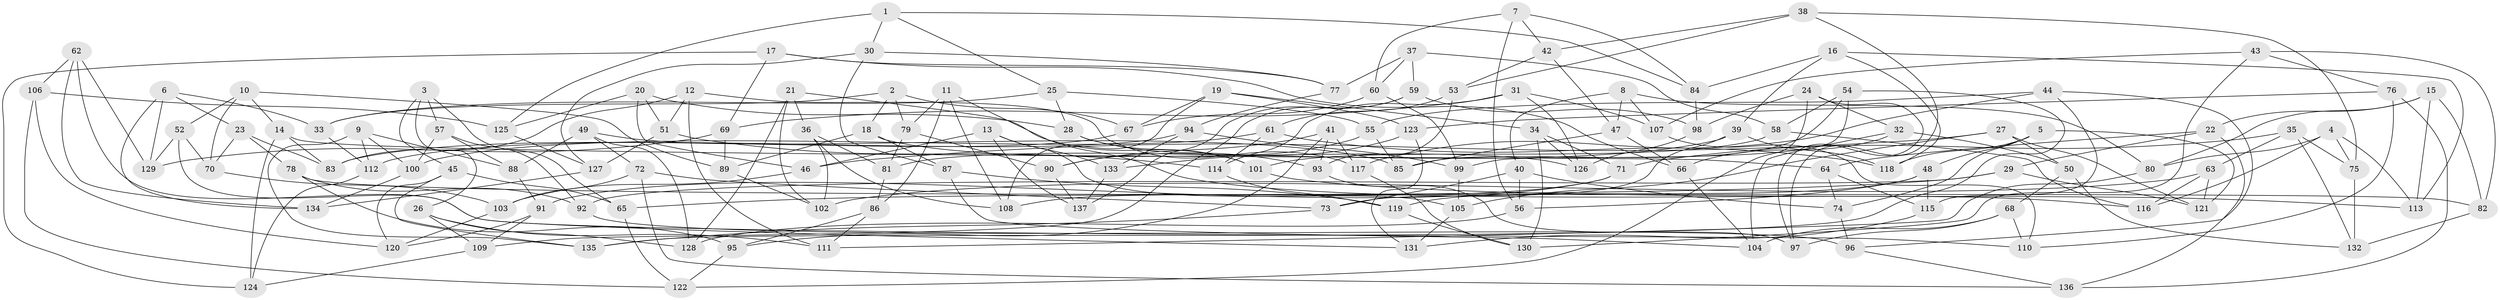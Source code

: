 // Generated by graph-tools (version 1.1) at 2025/26/03/09/25 03:26:58]
// undirected, 137 vertices, 274 edges
graph export_dot {
graph [start="1"]
  node [color=gray90,style=filled];
  1;
  2;
  3;
  4;
  5;
  6;
  7;
  8;
  9;
  10;
  11;
  12;
  13;
  14;
  15;
  16;
  17;
  18;
  19;
  20;
  21;
  22;
  23;
  24;
  25;
  26;
  27;
  28;
  29;
  30;
  31;
  32;
  33;
  34;
  35;
  36;
  37;
  38;
  39;
  40;
  41;
  42;
  43;
  44;
  45;
  46;
  47;
  48;
  49;
  50;
  51;
  52;
  53;
  54;
  55;
  56;
  57;
  58;
  59;
  60;
  61;
  62;
  63;
  64;
  65;
  66;
  67;
  68;
  69;
  70;
  71;
  72;
  73;
  74;
  75;
  76;
  77;
  78;
  79;
  80;
  81;
  82;
  83;
  84;
  85;
  86;
  87;
  88;
  89;
  90;
  91;
  92;
  93;
  94;
  95;
  96;
  97;
  98;
  99;
  100;
  101;
  102;
  103;
  104;
  105;
  106;
  107;
  108;
  109;
  110;
  111;
  112;
  113;
  114;
  115;
  116;
  117;
  118;
  119;
  120;
  121;
  122;
  123;
  124;
  125;
  126;
  127;
  128;
  129;
  130;
  131;
  132;
  133;
  134;
  135;
  136;
  137;
  1 -- 84;
  1 -- 30;
  1 -- 125;
  1 -- 25;
  2 -- 67;
  2 -- 79;
  2 -- 18;
  2 -- 33;
  3 -- 57;
  3 -- 65;
  3 -- 26;
  3 -- 45;
  4 -- 113;
  4 -- 75;
  4 -- 80;
  4 -- 116;
  5 -- 48;
  5 -- 74;
  5 -- 121;
  5 -- 118;
  6 -- 23;
  6 -- 33;
  6 -- 129;
  6 -- 134;
  7 -- 60;
  7 -- 56;
  7 -- 42;
  7 -- 84;
  8 -- 107;
  8 -- 40;
  8 -- 80;
  8 -- 47;
  9 -- 88;
  9 -- 135;
  9 -- 100;
  9 -- 112;
  10 -- 89;
  10 -- 14;
  10 -- 70;
  10 -- 52;
  11 -- 79;
  11 -- 86;
  11 -- 108;
  11 -- 116;
  12 -- 83;
  12 -- 111;
  12 -- 117;
  12 -- 51;
  13 -- 46;
  13 -- 137;
  13 -- 105;
  13 -- 133;
  14 -- 64;
  14 -- 124;
  14 -- 83;
  15 -- 82;
  15 -- 22;
  15 -- 80;
  15 -- 113;
  16 -- 84;
  16 -- 118;
  16 -- 39;
  16 -- 113;
  17 -- 124;
  17 -- 69;
  17 -- 77;
  17 -- 66;
  18 -- 87;
  18 -- 89;
  18 -- 126;
  19 -- 108;
  19 -- 34;
  19 -- 67;
  19 -- 123;
  20 -- 28;
  20 -- 125;
  20 -- 46;
  20 -- 51;
  21 -- 102;
  21 -- 101;
  21 -- 128;
  21 -- 36;
  22 -- 29;
  22 -- 136;
  22 -- 64;
  23 -- 83;
  23 -- 70;
  23 -- 78;
  24 -- 97;
  24 -- 32;
  24 -- 98;
  24 -- 122;
  25 -- 28;
  25 -- 33;
  25 -- 55;
  26 -- 128;
  26 -- 109;
  26 -- 111;
  27 -- 121;
  27 -- 105;
  27 -- 50;
  27 -- 46;
  28 -- 93;
  28 -- 101;
  29 -- 65;
  29 -- 121;
  29 -- 92;
  30 -- 127;
  30 -- 87;
  30 -- 77;
  31 -- 69;
  31 -- 107;
  31 -- 126;
  31 -- 114;
  32 -- 66;
  32 -- 50;
  32 -- 104;
  33 -- 112;
  34 -- 71;
  34 -- 126;
  34 -- 130;
  35 -- 63;
  35 -- 75;
  35 -- 71;
  35 -- 132;
  36 -- 81;
  36 -- 102;
  36 -- 108;
  37 -- 58;
  37 -- 60;
  37 -- 77;
  37 -- 59;
  38 -- 53;
  38 -- 97;
  38 -- 42;
  38 -- 75;
  39 -- 81;
  39 -- 73;
  39 -- 118;
  40 -- 56;
  40 -- 73;
  40 -- 74;
  41 -- 93;
  41 -- 95;
  41 -- 90;
  41 -- 117;
  42 -- 53;
  42 -- 47;
  43 -- 82;
  43 -- 130;
  43 -- 107;
  43 -- 76;
  44 -- 117;
  44 -- 96;
  44 -- 115;
  44 -- 55;
  45 -- 65;
  45 -- 120;
  45 -- 135;
  46 -- 103;
  47 -- 66;
  47 -- 85;
  48 -- 119;
  48 -- 56;
  48 -- 115;
  49 -- 85;
  49 -- 128;
  49 -- 88;
  49 -- 72;
  50 -- 68;
  50 -- 132;
  51 -- 127;
  51 -- 114;
  52 -- 129;
  52 -- 131;
  52 -- 70;
  53 -- 61;
  53 -- 93;
  54 -- 135;
  54 -- 99;
  54 -- 58;
  54 -- 85;
  55 -- 90;
  55 -- 85;
  56 -- 128;
  57 -- 92;
  57 -- 88;
  57 -- 100;
  58 -- 116;
  58 -- 101;
  59 -- 137;
  59 -- 98;
  59 -- 109;
  60 -- 67;
  60 -- 99;
  61 -- 100;
  61 -- 118;
  61 -- 114;
  62 -- 134;
  62 -- 110;
  62 -- 106;
  62 -- 129;
  63 -- 102;
  63 -- 116;
  63 -- 121;
  64 -- 115;
  64 -- 74;
  65 -- 122;
  66 -- 104;
  67 -- 83;
  68 -- 110;
  68 -- 104;
  68 -- 97;
  69 -- 129;
  69 -- 89;
  70 -- 103;
  71 -- 108;
  71 -- 91;
  72 -- 136;
  72 -- 103;
  72 -- 73;
  73 -- 135;
  74 -- 96;
  75 -- 132;
  76 -- 136;
  76 -- 123;
  76 -- 110;
  77 -- 94;
  78 -- 92;
  78 -- 82;
  78 -- 95;
  79 -- 90;
  79 -- 81;
  80 -- 111;
  81 -- 86;
  82 -- 132;
  84 -- 98;
  86 -- 95;
  86 -- 111;
  87 -- 104;
  87 -- 119;
  88 -- 91;
  89 -- 102;
  90 -- 137;
  91 -- 120;
  91 -- 109;
  92 -- 96;
  93 -- 97;
  94 -- 99;
  94 -- 112;
  94 -- 133;
  95 -- 122;
  96 -- 136;
  98 -- 126;
  99 -- 105;
  100 -- 134;
  101 -- 113;
  103 -- 120;
  105 -- 131;
  106 -- 120;
  106 -- 125;
  106 -- 122;
  107 -- 110;
  109 -- 124;
  112 -- 124;
  114 -- 119;
  115 -- 131;
  117 -- 130;
  119 -- 130;
  123 -- 133;
  123 -- 131;
  125 -- 127;
  127 -- 134;
  133 -- 137;
}
